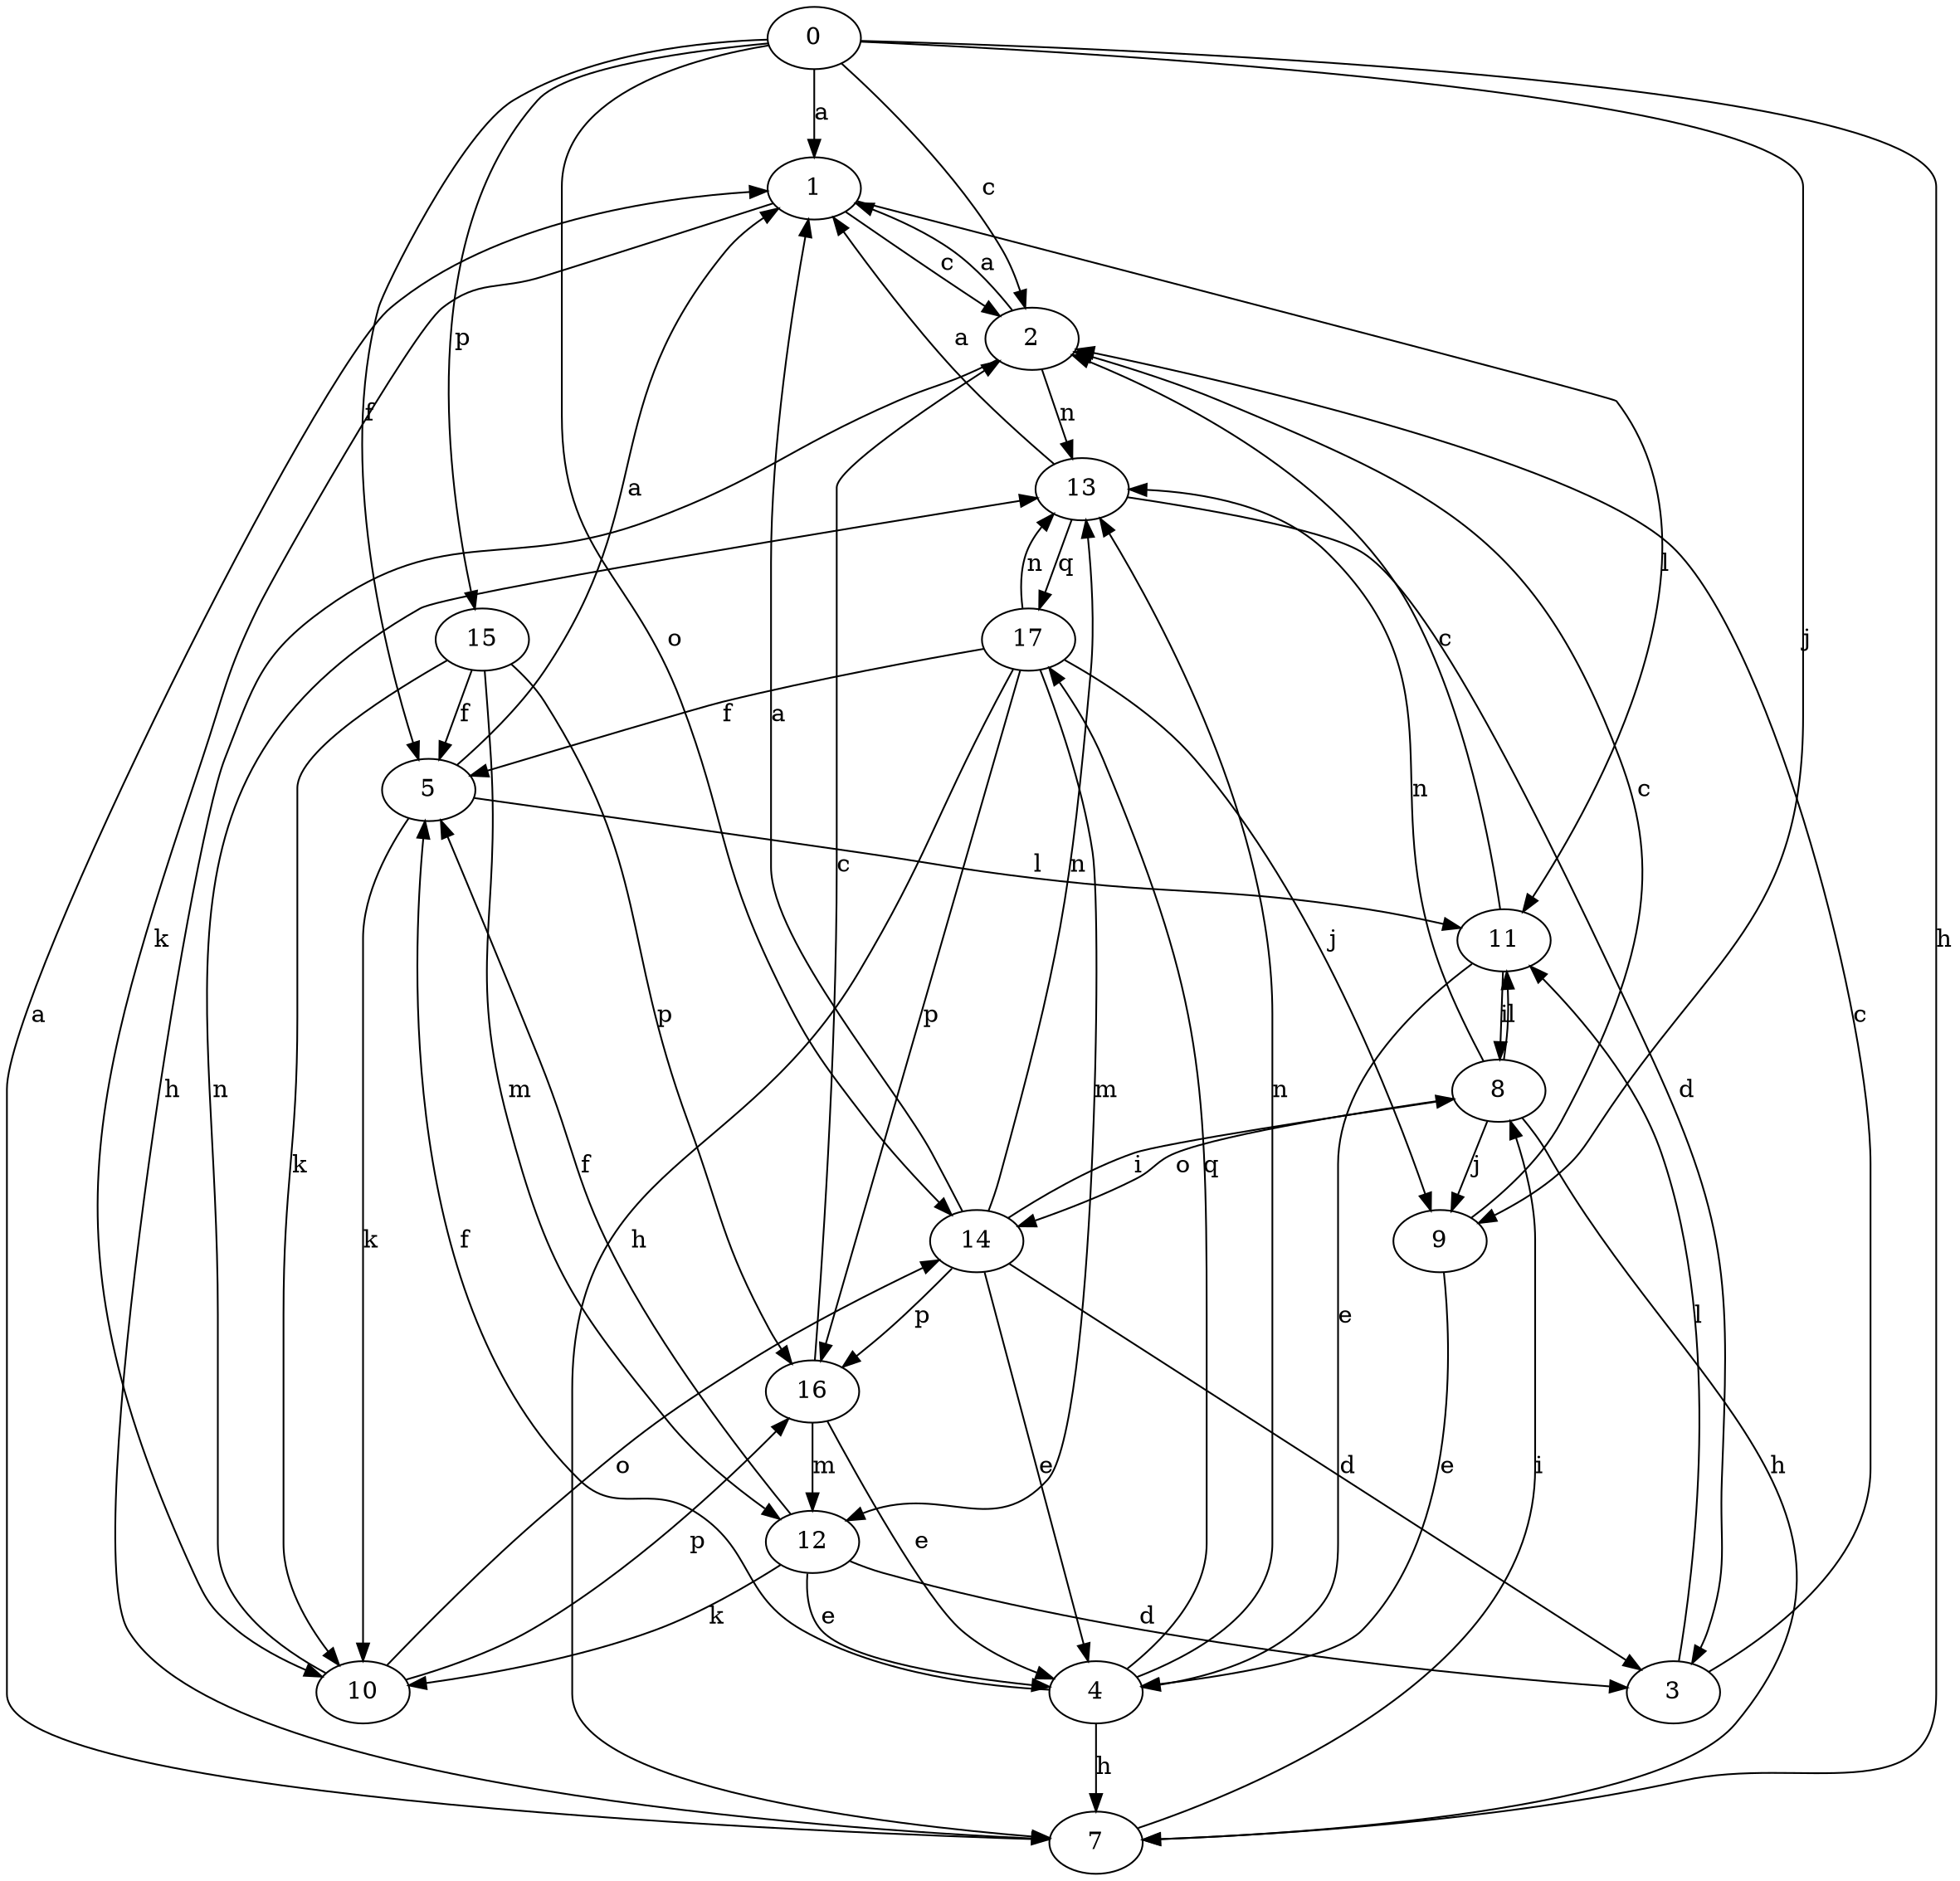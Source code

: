 strict digraph  {
0;
1;
2;
3;
4;
5;
7;
8;
9;
10;
11;
12;
13;
14;
15;
16;
17;
0 -> 1  [label=a];
0 -> 2  [label=c];
0 -> 5  [label=f];
0 -> 7  [label=h];
0 -> 9  [label=j];
0 -> 14  [label=o];
0 -> 15  [label=p];
1 -> 2  [label=c];
1 -> 10  [label=k];
1 -> 11  [label=l];
2 -> 1  [label=a];
2 -> 7  [label=h];
2 -> 13  [label=n];
3 -> 2  [label=c];
3 -> 11  [label=l];
4 -> 5  [label=f];
4 -> 7  [label=h];
4 -> 13  [label=n];
4 -> 17  [label=q];
5 -> 1  [label=a];
5 -> 10  [label=k];
5 -> 11  [label=l];
7 -> 1  [label=a];
7 -> 8  [label=i];
8 -> 7  [label=h];
8 -> 9  [label=j];
8 -> 11  [label=l];
8 -> 13  [label=n];
8 -> 14  [label=o];
9 -> 2  [label=c];
9 -> 4  [label=e];
10 -> 13  [label=n];
10 -> 14  [label=o];
10 -> 16  [label=p];
11 -> 2  [label=c];
11 -> 4  [label=e];
11 -> 8  [label=i];
12 -> 3  [label=d];
12 -> 4  [label=e];
12 -> 5  [label=f];
12 -> 10  [label=k];
13 -> 1  [label=a];
13 -> 3  [label=d];
13 -> 17  [label=q];
14 -> 1  [label=a];
14 -> 3  [label=d];
14 -> 4  [label=e];
14 -> 8  [label=i];
14 -> 13  [label=n];
14 -> 16  [label=p];
15 -> 5  [label=f];
15 -> 10  [label=k];
15 -> 12  [label=m];
15 -> 16  [label=p];
16 -> 2  [label=c];
16 -> 4  [label=e];
16 -> 12  [label=m];
17 -> 5  [label=f];
17 -> 7  [label=h];
17 -> 9  [label=j];
17 -> 12  [label=m];
17 -> 13  [label=n];
17 -> 16  [label=p];
}
